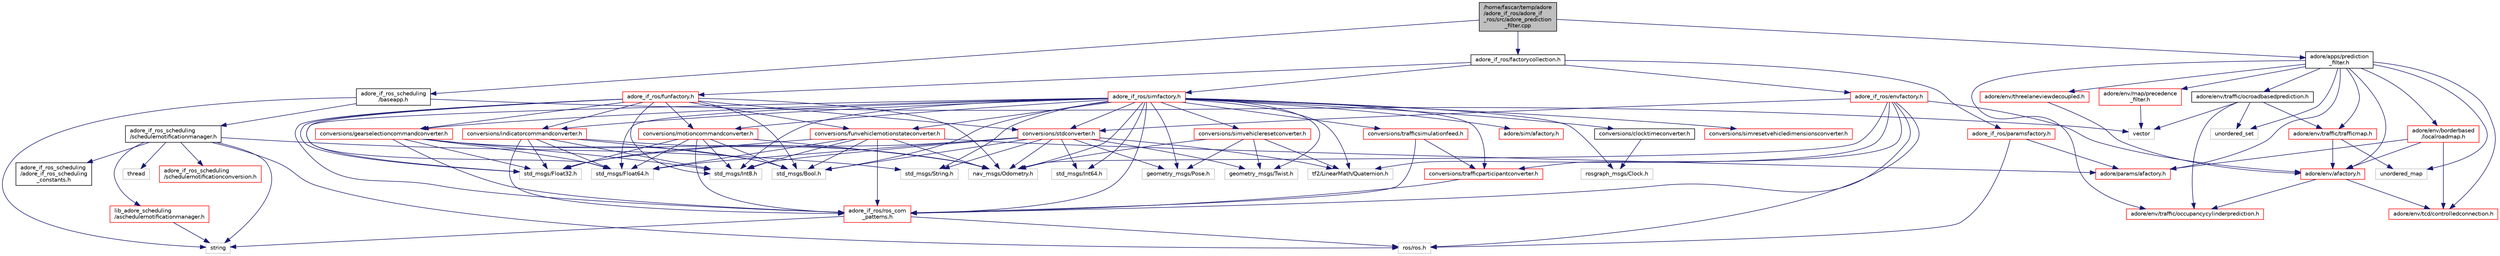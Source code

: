 digraph "/home/fascar/temp/adore/adore_if_ros/adore_if_ros/src/adore_prediction_filter.cpp"
{
 // LATEX_PDF_SIZE
  edge [fontname="Helvetica",fontsize="10",labelfontname="Helvetica",labelfontsize="10"];
  node [fontname="Helvetica",fontsize="10",shape=record];
  Node1 [label="/home/fascar/temp/adore\l/adore_if_ros/adore_if\l_ros/src/adore_prediction\l_filter.cpp",height=0.2,width=0.4,color="black", fillcolor="grey75", style="filled", fontcolor="black",tooltip=" "];
  Node1 -> Node2 [color="midnightblue",fontsize="10",style="solid",fontname="Helvetica"];
  Node2 [label="adore_if_ros_scheduling\l/baseapp.h",height=0.2,width=0.4,color="black", fillcolor="white", style="filled",URL="$baseapp_8h.html",tooltip=" "];
  Node2 -> Node3 [color="midnightblue",fontsize="10",style="solid",fontname="Helvetica"];
  Node3 [label="adore_if_ros_scheduling\l/schedulernotificationmanager.h",height=0.2,width=0.4,color="black", fillcolor="white", style="filled",URL="$schedulernotificationmanager_8h.html",tooltip=" "];
  Node3 -> Node4 [color="midnightblue",fontsize="10",style="solid",fontname="Helvetica"];
  Node4 [label="adore_if_ros_scheduling\l/adore_if_ros_scheduling\l_constants.h",height=0.2,width=0.4,color="black", fillcolor="white", style="filled",URL="$adore__if__ros__scheduling__constants_8h.html",tooltip=" "];
  Node3 -> Node5 [color="midnightblue",fontsize="10",style="solid",fontname="Helvetica"];
  Node5 [label="adore_if_ros_scheduling\l/schedulernotificationconversion.h",height=0.2,width=0.4,color="red", fillcolor="white", style="filled",URL="$schedulernotificationconversion_8h.html",tooltip=" "];
  Node3 -> Node10 [color="midnightblue",fontsize="10",style="solid",fontname="Helvetica"];
  Node10 [label="lib_adore_scheduling\l/aschedulernotificationmanager.h",height=0.2,width=0.4,color="red", fillcolor="white", style="filled",URL="$aschedulernotificationmanager_8h.html",tooltip=" "];
  Node10 -> Node11 [color="midnightblue",fontsize="10",style="solid",fontname="Helvetica"];
  Node11 [label="string",height=0.2,width=0.4,color="grey75", fillcolor="white", style="filled",tooltip=" "];
  Node3 -> Node12 [color="midnightblue",fontsize="10",style="solid",fontname="Helvetica"];
  Node12 [label="ros/ros.h",height=0.2,width=0.4,color="grey75", fillcolor="white", style="filled",tooltip=" "];
  Node3 -> Node13 [color="midnightblue",fontsize="10",style="solid",fontname="Helvetica"];
  Node13 [label="std_msgs/String.h",height=0.2,width=0.4,color="grey75", fillcolor="white", style="filled",tooltip=" "];
  Node3 -> Node11 [color="midnightblue",fontsize="10",style="solid",fontname="Helvetica"];
  Node3 -> Node14 [color="midnightblue",fontsize="10",style="solid",fontname="Helvetica"];
  Node14 [label="thread",height=0.2,width=0.4,color="grey75", fillcolor="white", style="filled",tooltip=" "];
  Node2 -> Node11 [color="midnightblue",fontsize="10",style="solid",fontname="Helvetica"];
  Node2 -> Node15 [color="midnightblue",fontsize="10",style="solid",fontname="Helvetica"];
  Node15 [label="vector",height=0.2,width=0.4,color="grey75", fillcolor="white", style="filled",tooltip=" "];
  Node1 -> Node16 [color="midnightblue",fontsize="10",style="solid",fontname="Helvetica"];
  Node16 [label="adore_if_ros/factorycollection.h",height=0.2,width=0.4,color="black", fillcolor="white", style="filled",URL="$factorycollection_8h.html",tooltip=" "];
  Node16 -> Node17 [color="midnightblue",fontsize="10",style="solid",fontname="Helvetica"];
  Node17 [label="adore_if_ros/simfactory.h",height=0.2,width=0.4,color="red", fillcolor="white", style="filled",URL="$simfactory_8h.html",tooltip=" "];
  Node17 -> Node18 [color="midnightblue",fontsize="10",style="solid",fontname="Helvetica"];
  Node18 [label="adore/sim/afactory.h",height=0.2,width=0.4,color="red", fillcolor="white", style="filled",URL="$sim_2include_2adore_2sim_2afactory_8h.html",tooltip=" "];
  Node17 -> Node74 [color="midnightblue",fontsize="10",style="solid",fontname="Helvetica"];
  Node74 [label="adore_if_ros/ros_com\l_patterns.h",height=0.2,width=0.4,color="red", fillcolor="white", style="filled",URL="$ros__com__patterns_8h.html",tooltip=" "];
  Node74 -> Node12 [color="midnightblue",fontsize="10",style="solid",fontname="Helvetica"];
  Node74 -> Node11 [color="midnightblue",fontsize="10",style="solid",fontname="Helvetica"];
  Node17 -> Node75 [color="midnightblue",fontsize="10",style="solid",fontname="Helvetica"];
  Node75 [label="std_msgs/Float32.h",height=0.2,width=0.4,color="grey75", fillcolor="white", style="filled",tooltip=" "];
  Node17 -> Node76 [color="midnightblue",fontsize="10",style="solid",fontname="Helvetica"];
  Node76 [label="std_msgs/Float64.h",height=0.2,width=0.4,color="grey75", fillcolor="white", style="filled",tooltip=" "];
  Node17 -> Node13 [color="midnightblue",fontsize="10",style="solid",fontname="Helvetica"];
  Node17 -> Node77 [color="midnightblue",fontsize="10",style="solid",fontname="Helvetica"];
  Node77 [label="std_msgs/Int8.h",height=0.2,width=0.4,color="grey75", fillcolor="white", style="filled",tooltip=" "];
  Node17 -> Node78 [color="midnightblue",fontsize="10",style="solid",fontname="Helvetica"];
  Node78 [label="std_msgs/Int64.h",height=0.2,width=0.4,color="grey75", fillcolor="white", style="filled",tooltip=" "];
  Node17 -> Node79 [color="midnightblue",fontsize="10",style="solid",fontname="Helvetica"];
  Node79 [label="std_msgs/Bool.h",height=0.2,width=0.4,color="grey75", fillcolor="white", style="filled",tooltip=" "];
  Node17 -> Node80 [color="midnightblue",fontsize="10",style="solid",fontname="Helvetica"];
  Node80 [label="rosgraph_msgs/Clock.h",height=0.2,width=0.4,color="grey75", fillcolor="white", style="filled",tooltip=" "];
  Node17 -> Node81 [color="midnightblue",fontsize="10",style="solid",fontname="Helvetica"];
  Node81 [label="nav_msgs/Odometry.h",height=0.2,width=0.4,color="grey75", fillcolor="white", style="filled",tooltip=" "];
  Node17 -> Node82 [color="midnightblue",fontsize="10",style="solid",fontname="Helvetica"];
  Node82 [label="tf2/LinearMath/Quaternion.h",height=0.2,width=0.4,color="grey75", fillcolor="white", style="filled",tooltip=" "];
  Node17 -> Node83 [color="midnightblue",fontsize="10",style="solid",fontname="Helvetica"];
  Node83 [label="geometry_msgs/Pose.h",height=0.2,width=0.4,color="grey75", fillcolor="white", style="filled",tooltip=" "];
  Node17 -> Node84 [color="midnightblue",fontsize="10",style="solid",fontname="Helvetica"];
  Node84 [label="geometry_msgs/Twist.h",height=0.2,width=0.4,color="grey75", fillcolor="white", style="filled",tooltip=" "];
  Node17 -> Node85 [color="midnightblue",fontsize="10",style="solid",fontname="Helvetica"];
  Node85 [label="conversions/gearselectioncommandconverter.h",height=0.2,width=0.4,color="red", fillcolor="white", style="filled",URL="$gearselectioncommandconverter_8h.html",tooltip=" "];
  Node85 -> Node74 [color="midnightblue",fontsize="10",style="solid",fontname="Helvetica"];
  Node85 -> Node76 [color="midnightblue",fontsize="10",style="solid",fontname="Helvetica"];
  Node85 -> Node75 [color="midnightblue",fontsize="10",style="solid",fontname="Helvetica"];
  Node85 -> Node77 [color="midnightblue",fontsize="10",style="solid",fontname="Helvetica"];
  Node85 -> Node79 [color="midnightblue",fontsize="10",style="solid",fontname="Helvetica"];
  Node85 -> Node81 [color="midnightblue",fontsize="10",style="solid",fontname="Helvetica"];
  Node17 -> Node103 [color="midnightblue",fontsize="10",style="solid",fontname="Helvetica"];
  Node103 [label="conversions/indicatorcommandconverter.h",height=0.2,width=0.4,color="red", fillcolor="white", style="filled",URL="$indicatorcommandconverter_8h.html",tooltip=" "];
  Node103 -> Node74 [color="midnightblue",fontsize="10",style="solid",fontname="Helvetica"];
  Node103 -> Node76 [color="midnightblue",fontsize="10",style="solid",fontname="Helvetica"];
  Node103 -> Node75 [color="midnightblue",fontsize="10",style="solid",fontname="Helvetica"];
  Node103 -> Node77 [color="midnightblue",fontsize="10",style="solid",fontname="Helvetica"];
  Node103 -> Node79 [color="midnightblue",fontsize="10",style="solid",fontname="Helvetica"];
  Node103 -> Node81 [color="midnightblue",fontsize="10",style="solid",fontname="Helvetica"];
  Node17 -> Node104 [color="midnightblue",fontsize="10",style="solid",fontname="Helvetica"];
  Node104 [label="conversions/motioncommandconverter.h",height=0.2,width=0.4,color="red", fillcolor="white", style="filled",URL="$motioncommandconverter_8h.html",tooltip=" "];
  Node104 -> Node74 [color="midnightblue",fontsize="10",style="solid",fontname="Helvetica"];
  Node104 -> Node76 [color="midnightblue",fontsize="10",style="solid",fontname="Helvetica"];
  Node104 -> Node75 [color="midnightblue",fontsize="10",style="solid",fontname="Helvetica"];
  Node104 -> Node77 [color="midnightblue",fontsize="10",style="solid",fontname="Helvetica"];
  Node104 -> Node79 [color="midnightblue",fontsize="10",style="solid",fontname="Helvetica"];
  Node104 -> Node81 [color="midnightblue",fontsize="10",style="solid",fontname="Helvetica"];
  Node17 -> Node105 [color="midnightblue",fontsize="10",style="solid",fontname="Helvetica"];
  Node105 [label="conversions/funvehiclemotionstateconverter.h",height=0.2,width=0.4,color="red", fillcolor="white", style="filled",URL="$funvehiclemotionstateconverter_8h.html",tooltip=" "];
  Node105 -> Node74 [color="midnightblue",fontsize="10",style="solid",fontname="Helvetica"];
  Node105 -> Node76 [color="midnightblue",fontsize="10",style="solid",fontname="Helvetica"];
  Node105 -> Node75 [color="midnightblue",fontsize="10",style="solid",fontname="Helvetica"];
  Node105 -> Node77 [color="midnightblue",fontsize="10",style="solid",fontname="Helvetica"];
  Node105 -> Node79 [color="midnightblue",fontsize="10",style="solid",fontname="Helvetica"];
  Node105 -> Node81 [color="midnightblue",fontsize="10",style="solid",fontname="Helvetica"];
  Node105 -> Node110 [color="midnightblue",fontsize="10",style="solid",fontname="Helvetica"];
  Node110 [label="adore/params/afactory.h",height=0.2,width=0.4,color="red", fillcolor="white", style="filled",URL="$params_2include_2adore_2params_2afactory_8h.html",tooltip=" "];
  Node17 -> Node131 [color="midnightblue",fontsize="10",style="solid",fontname="Helvetica"];
  Node131 [label="conversions/simvehicleresetconverter.h",height=0.2,width=0.4,color="red", fillcolor="white", style="filled",URL="$simvehicleresetconverter_8h.html",tooltip=" "];
  Node131 -> Node81 [color="midnightblue",fontsize="10",style="solid",fontname="Helvetica"];
  Node131 -> Node82 [color="midnightblue",fontsize="10",style="solid",fontname="Helvetica"];
  Node131 -> Node83 [color="midnightblue",fontsize="10",style="solid",fontname="Helvetica"];
  Node131 -> Node84 [color="midnightblue",fontsize="10",style="solid",fontname="Helvetica"];
  Node17 -> Node133 [color="midnightblue",fontsize="10",style="solid",fontname="Helvetica"];
  Node133 [label="conversions/simresetvehicledimensionsconverter.h",height=0.2,width=0.4,color="red", fillcolor="white", style="filled",URL="$simresetvehicledimensionsconverter_8h.html",tooltip=" "];
  Node17 -> Node135 [color="midnightblue",fontsize="10",style="solid",fontname="Helvetica"];
  Node135 [label="conversions/stdconverter.h",height=0.2,width=0.4,color="red", fillcolor="white", style="filled",URL="$stdconverter_8h.html",tooltip=" "];
  Node135 -> Node75 [color="midnightblue",fontsize="10",style="solid",fontname="Helvetica"];
  Node135 -> Node76 [color="midnightblue",fontsize="10",style="solid",fontname="Helvetica"];
  Node135 -> Node13 [color="midnightblue",fontsize="10",style="solid",fontname="Helvetica"];
  Node135 -> Node77 [color="midnightblue",fontsize="10",style="solid",fontname="Helvetica"];
  Node135 -> Node78 [color="midnightblue",fontsize="10",style="solid",fontname="Helvetica"];
  Node135 -> Node79 [color="midnightblue",fontsize="10",style="solid",fontname="Helvetica"];
  Node135 -> Node81 [color="midnightblue",fontsize="10",style="solid",fontname="Helvetica"];
  Node135 -> Node82 [color="midnightblue",fontsize="10",style="solid",fontname="Helvetica"];
  Node135 -> Node83 [color="midnightblue",fontsize="10",style="solid",fontname="Helvetica"];
  Node135 -> Node84 [color="midnightblue",fontsize="10",style="solid",fontname="Helvetica"];
  Node17 -> Node136 [color="midnightblue",fontsize="10",style="solid",fontname="Helvetica"];
  Node136 [label="conversions/trafficparticipantconverter.h",height=0.2,width=0.4,color="red", fillcolor="white", style="filled",URL="$trafficparticipantconverter_8h.html",tooltip=" "];
  Node136 -> Node74 [color="midnightblue",fontsize="10",style="solid",fontname="Helvetica"];
  Node17 -> Node139 [color="midnightblue",fontsize="10",style="solid",fontname="Helvetica"];
  Node139 [label="conversions/trafficsimulationfeed.h",height=0.2,width=0.4,color="red", fillcolor="white", style="filled",URL="$trafficsimulationfeed_8h.html",tooltip=" "];
  Node139 -> Node136 [color="midnightblue",fontsize="10",style="solid",fontname="Helvetica"];
  Node139 -> Node74 [color="midnightblue",fontsize="10",style="solid",fontname="Helvetica"];
  Node17 -> Node141 [color="midnightblue",fontsize="10",style="solid",fontname="Helvetica"];
  Node141 [label="conversions/clocktimeconverter.h",height=0.2,width=0.4,color="black", fillcolor="white", style="filled",URL="$clocktimeconverter_8h.html",tooltip=" "];
  Node141 -> Node80 [color="midnightblue",fontsize="10",style="solid",fontname="Helvetica"];
  Node16 -> Node144 [color="midnightblue",fontsize="10",style="solid",fontname="Helvetica"];
  Node144 [label="adore_if_ros/envfactory.h",height=0.2,width=0.4,color="red", fillcolor="white", style="filled",URL="$envfactory_8h.html",tooltip=" "];
  Node144 -> Node12 [color="midnightblue",fontsize="10",style="solid",fontname="Helvetica"];
  Node144 -> Node145 [color="midnightblue",fontsize="10",style="solid",fontname="Helvetica"];
  Node145 [label="adore/env/afactory.h",height=0.2,width=0.4,color="red", fillcolor="white", style="filled",URL="$env_2include_2adore_2env_2afactory_8h.html",tooltip=" "];
  Node145 -> Node163 [color="midnightblue",fontsize="10",style="solid",fontname="Helvetica"];
  Node163 [label="adore/env/tcd/controlledconnection.h",height=0.2,width=0.4,color="red", fillcolor="white", style="filled",URL="$controlledconnection_8h.html",tooltip=" "];
  Node145 -> Node167 [color="midnightblue",fontsize="10",style="solid",fontname="Helvetica"];
  Node167 [label="adore/env/traffic/occupancycylinderprediction.h",height=0.2,width=0.4,color="red", fillcolor="white", style="filled",URL="$occupancycylinderprediction_8h.html",tooltip=" "];
  Node144 -> Node74 [color="midnightblue",fontsize="10",style="solid",fontname="Helvetica"];
  Node144 -> Node81 [color="midnightblue",fontsize="10",style="solid",fontname="Helvetica"];
  Node144 -> Node82 [color="midnightblue",fontsize="10",style="solid",fontname="Helvetica"];
  Node144 -> Node136 [color="midnightblue",fontsize="10",style="solid",fontname="Helvetica"];
  Node144 -> Node135 [color="midnightblue",fontsize="10",style="solid",fontname="Helvetica"];
  Node16 -> Node220 [color="midnightblue",fontsize="10",style="solid",fontname="Helvetica"];
  Node220 [label="adore_if_ros/paramsfactory.h",height=0.2,width=0.4,color="red", fillcolor="white", style="filled",URL="$paramsfactory_8h.html",tooltip=" "];
  Node220 -> Node12 [color="midnightblue",fontsize="10",style="solid",fontname="Helvetica"];
  Node220 -> Node110 [color="midnightblue",fontsize="10",style="solid",fontname="Helvetica"];
  Node16 -> Node242 [color="midnightblue",fontsize="10",style="solid",fontname="Helvetica"];
  Node242 [label="adore_if_ros/funfactory.h",height=0.2,width=0.4,color="red", fillcolor="white", style="filled",URL="$funfactory_8h.html",tooltip=" "];
  Node242 -> Node74 [color="midnightblue",fontsize="10",style="solid",fontname="Helvetica"];
  Node242 -> Node76 [color="midnightblue",fontsize="10",style="solid",fontname="Helvetica"];
  Node242 -> Node75 [color="midnightblue",fontsize="10",style="solid",fontname="Helvetica"];
  Node242 -> Node77 [color="midnightblue",fontsize="10",style="solid",fontname="Helvetica"];
  Node242 -> Node79 [color="midnightblue",fontsize="10",style="solid",fontname="Helvetica"];
  Node242 -> Node81 [color="midnightblue",fontsize="10",style="solid",fontname="Helvetica"];
  Node242 -> Node85 [color="midnightblue",fontsize="10",style="solid",fontname="Helvetica"];
  Node242 -> Node104 [color="midnightblue",fontsize="10",style="solid",fontname="Helvetica"];
  Node242 -> Node105 [color="midnightblue",fontsize="10",style="solid",fontname="Helvetica"];
  Node242 -> Node103 [color="midnightblue",fontsize="10",style="solid",fontname="Helvetica"];
  Node242 -> Node135 [color="midnightblue",fontsize="10",style="solid",fontname="Helvetica"];
  Node1 -> Node255 [color="midnightblue",fontsize="10",style="solid",fontname="Helvetica"];
  Node255 [label="adore/apps/prediction\l_filter.h",height=0.2,width=0.4,color="black", fillcolor="white", style="filled",URL="$prediction__filter_8h.html",tooltip=" "];
  Node255 -> Node145 [color="midnightblue",fontsize="10",style="solid",fontname="Helvetica"];
  Node255 -> Node110 [color="midnightblue",fontsize="10",style="solid",fontname="Helvetica"];
  Node255 -> Node167 [color="midnightblue",fontsize="10",style="solid",fontname="Helvetica"];
  Node255 -> Node256 [color="midnightblue",fontsize="10",style="solid",fontname="Helvetica"];
  Node256 [label="adore/env/traffic/ocroadbasedprediction.h",height=0.2,width=0.4,color="black", fillcolor="white", style="filled",URL="$ocroadbasedprediction_8h.html",tooltip=" "];
  Node256 -> Node167 [color="midnightblue",fontsize="10",style="solid",fontname="Helvetica"];
  Node256 -> Node257 [color="midnightblue",fontsize="10",style="solid",fontname="Helvetica"];
  Node257 [label="adore/env/traffic/trafficmap.h",height=0.2,width=0.4,color="red", fillcolor="white", style="filled",URL="$trafficmap_8h.html",tooltip=" "];
  Node257 -> Node73 [color="midnightblue",fontsize="10",style="solid",fontname="Helvetica"];
  Node73 [label="unordered_map",height=0.2,width=0.4,color="grey75", fillcolor="white", style="filled",tooltip=" "];
  Node257 -> Node145 [color="midnightblue",fontsize="10",style="solid",fontname="Helvetica"];
  Node256 -> Node156 [color="midnightblue",fontsize="10",style="solid",fontname="Helvetica"];
  Node156 [label="unordered_set",height=0.2,width=0.4,color="grey75", fillcolor="white", style="filled",tooltip=" "];
  Node256 -> Node15 [color="midnightblue",fontsize="10",style="solid",fontname="Helvetica"];
  Node255 -> Node257 [color="midnightblue",fontsize="10",style="solid",fontname="Helvetica"];
  Node255 -> Node259 [color="midnightblue",fontsize="10",style="solid",fontname="Helvetica"];
  Node259 [label="adore/env/borderbased\l/localroadmap.h",height=0.2,width=0.4,color="red", fillcolor="white", style="filled",URL="$localroadmap_8h.html",tooltip=" "];
  Node259 -> Node145 [color="midnightblue",fontsize="10",style="solid",fontname="Helvetica"];
  Node259 -> Node110 [color="midnightblue",fontsize="10",style="solid",fontname="Helvetica"];
  Node259 -> Node163 [color="midnightblue",fontsize="10",style="solid",fontname="Helvetica"];
  Node255 -> Node260 [color="midnightblue",fontsize="10",style="solid",fontname="Helvetica"];
  Node260 [label="adore/env/threelaneviewdecoupled.h",height=0.2,width=0.4,color="red", fillcolor="white", style="filled",URL="$threelaneviewdecoupled_8h.html",tooltip=" "];
  Node260 -> Node145 [color="midnightblue",fontsize="10",style="solid",fontname="Helvetica"];
  Node255 -> Node263 [color="midnightblue",fontsize="10",style="solid",fontname="Helvetica"];
  Node263 [label="adore/env/map/precedence\l_filter.h",height=0.2,width=0.4,color="red", fillcolor="white", style="filled",URL="$precedence__filter_8h.html",tooltip=" "];
  Node263 -> Node15 [color="midnightblue",fontsize="10",style="solid",fontname="Helvetica"];
  Node255 -> Node163 [color="midnightblue",fontsize="10",style="solid",fontname="Helvetica"];
  Node255 -> Node73 [color="midnightblue",fontsize="10",style="solid",fontname="Helvetica"];
  Node255 -> Node156 [color="midnightblue",fontsize="10",style="solid",fontname="Helvetica"];
}
